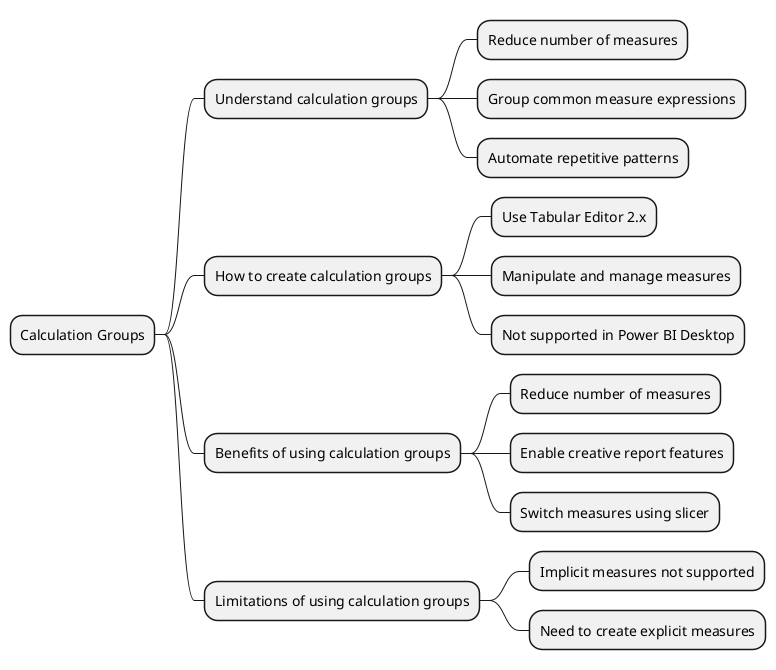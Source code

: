 @startmindmap
* Calculation Groups
** Understand calculation groups
*** Reduce number of measures
*** Group common measure expressions
*** Automate repetitive patterns
** How to create calculation groups
*** Use Tabular Editor 2.x
*** Manipulate and manage measures
*** Not supported in Power BI Desktop
** Benefits of using calculation groups
*** Reduce number of measures
*** Enable creative report features
*** Switch measures using slicer
** Limitations of using calculation groups
*** Implicit measures not supported
*** Need to create explicit measures
@endmindmap
